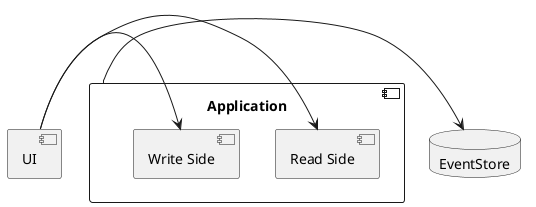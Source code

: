 @startuml


database "EventStore" as ES
[UI] as UI

component "Application" as A {

[Read Side] as R  
[Write Side] as W

}

UI -> R
UI -> W

A -> ES


@enduml